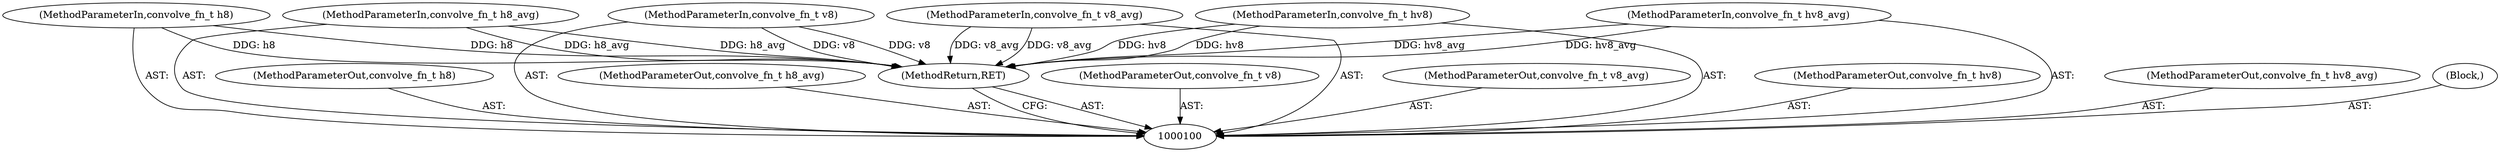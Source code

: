 digraph "1_Android_5a9753fca56f0eeb9f61e342b2fccffc364f9426_28" {
"1000108" [label="(MethodReturn,RET)"];
"1000101" [label="(MethodParameterIn,convolve_fn_t h8)"];
"1000113" [label="(MethodParameterOut,convolve_fn_t h8)"];
"1000102" [label="(MethodParameterIn,convolve_fn_t h8_avg)"];
"1000114" [label="(MethodParameterOut,convolve_fn_t h8_avg)"];
"1000103" [label="(MethodParameterIn,convolve_fn_t v8)"];
"1000115" [label="(MethodParameterOut,convolve_fn_t v8)"];
"1000104" [label="(MethodParameterIn,convolve_fn_t v8_avg)"];
"1000116" [label="(MethodParameterOut,convolve_fn_t v8_avg)"];
"1000105" [label="(MethodParameterIn,convolve_fn_t hv8)"];
"1000117" [label="(MethodParameterOut,convolve_fn_t hv8)"];
"1000106" [label="(MethodParameterIn,convolve_fn_t hv8_avg)"];
"1000118" [label="(MethodParameterOut,convolve_fn_t hv8_avg)"];
"1000107" [label="(Block,)"];
"1000108" -> "1000100"  [label="AST: "];
"1000108" -> "1000100"  [label="CFG: "];
"1000104" -> "1000108"  [label="DDG: v8_avg"];
"1000105" -> "1000108"  [label="DDG: hv8"];
"1000103" -> "1000108"  [label="DDG: v8"];
"1000102" -> "1000108"  [label="DDG: h8_avg"];
"1000101" -> "1000108"  [label="DDG: h8"];
"1000106" -> "1000108"  [label="DDG: hv8_avg"];
"1000101" -> "1000100"  [label="AST: "];
"1000101" -> "1000108"  [label="DDG: h8"];
"1000113" -> "1000100"  [label="AST: "];
"1000102" -> "1000100"  [label="AST: "];
"1000102" -> "1000108"  [label="DDG: h8_avg"];
"1000114" -> "1000100"  [label="AST: "];
"1000103" -> "1000100"  [label="AST: "];
"1000103" -> "1000108"  [label="DDG: v8"];
"1000115" -> "1000100"  [label="AST: "];
"1000104" -> "1000100"  [label="AST: "];
"1000104" -> "1000108"  [label="DDG: v8_avg"];
"1000116" -> "1000100"  [label="AST: "];
"1000105" -> "1000100"  [label="AST: "];
"1000105" -> "1000108"  [label="DDG: hv8"];
"1000117" -> "1000100"  [label="AST: "];
"1000106" -> "1000100"  [label="AST: "];
"1000106" -> "1000108"  [label="DDG: hv8_avg"];
"1000118" -> "1000100"  [label="AST: "];
"1000107" -> "1000100"  [label="AST: "];
}
